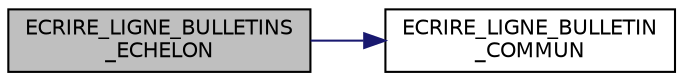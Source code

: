 digraph "ECRIRE_LIGNE_BULLETINS_ECHELON"
{
 // INTERACTIVE_SVG=YES
  edge [fontname="Helvetica",fontsize="10",labelfontname="Helvetica",labelfontsize="10"];
  node [fontname="Helvetica",fontsize="10",shape=record];
  rankdir="LR";
  Node66 [label="ECRIRE_LIGNE_BULLETINS\l_ECHELON",height=0.2,width=0.4,color="black", fillcolor="grey75", style="filled", fontcolor="black"];
  Node66 -> Node67 [color="midnightblue",fontsize="10",style="solid",fontname="Helvetica"];
  Node67 [label="ECRIRE_LIGNE_BULLETIN\l_COMMUN",height=0.2,width=0.4,color="black", fillcolor="white", style="filled",URL="$table_8cpp.html#a4c2fb8f5119259a3b8fd7e2867a554d2",tooltip="Ecrit une ligne de bulletin de paye pour un agent donné dans le fichier CSV Bulletins.paie  . "];
}
